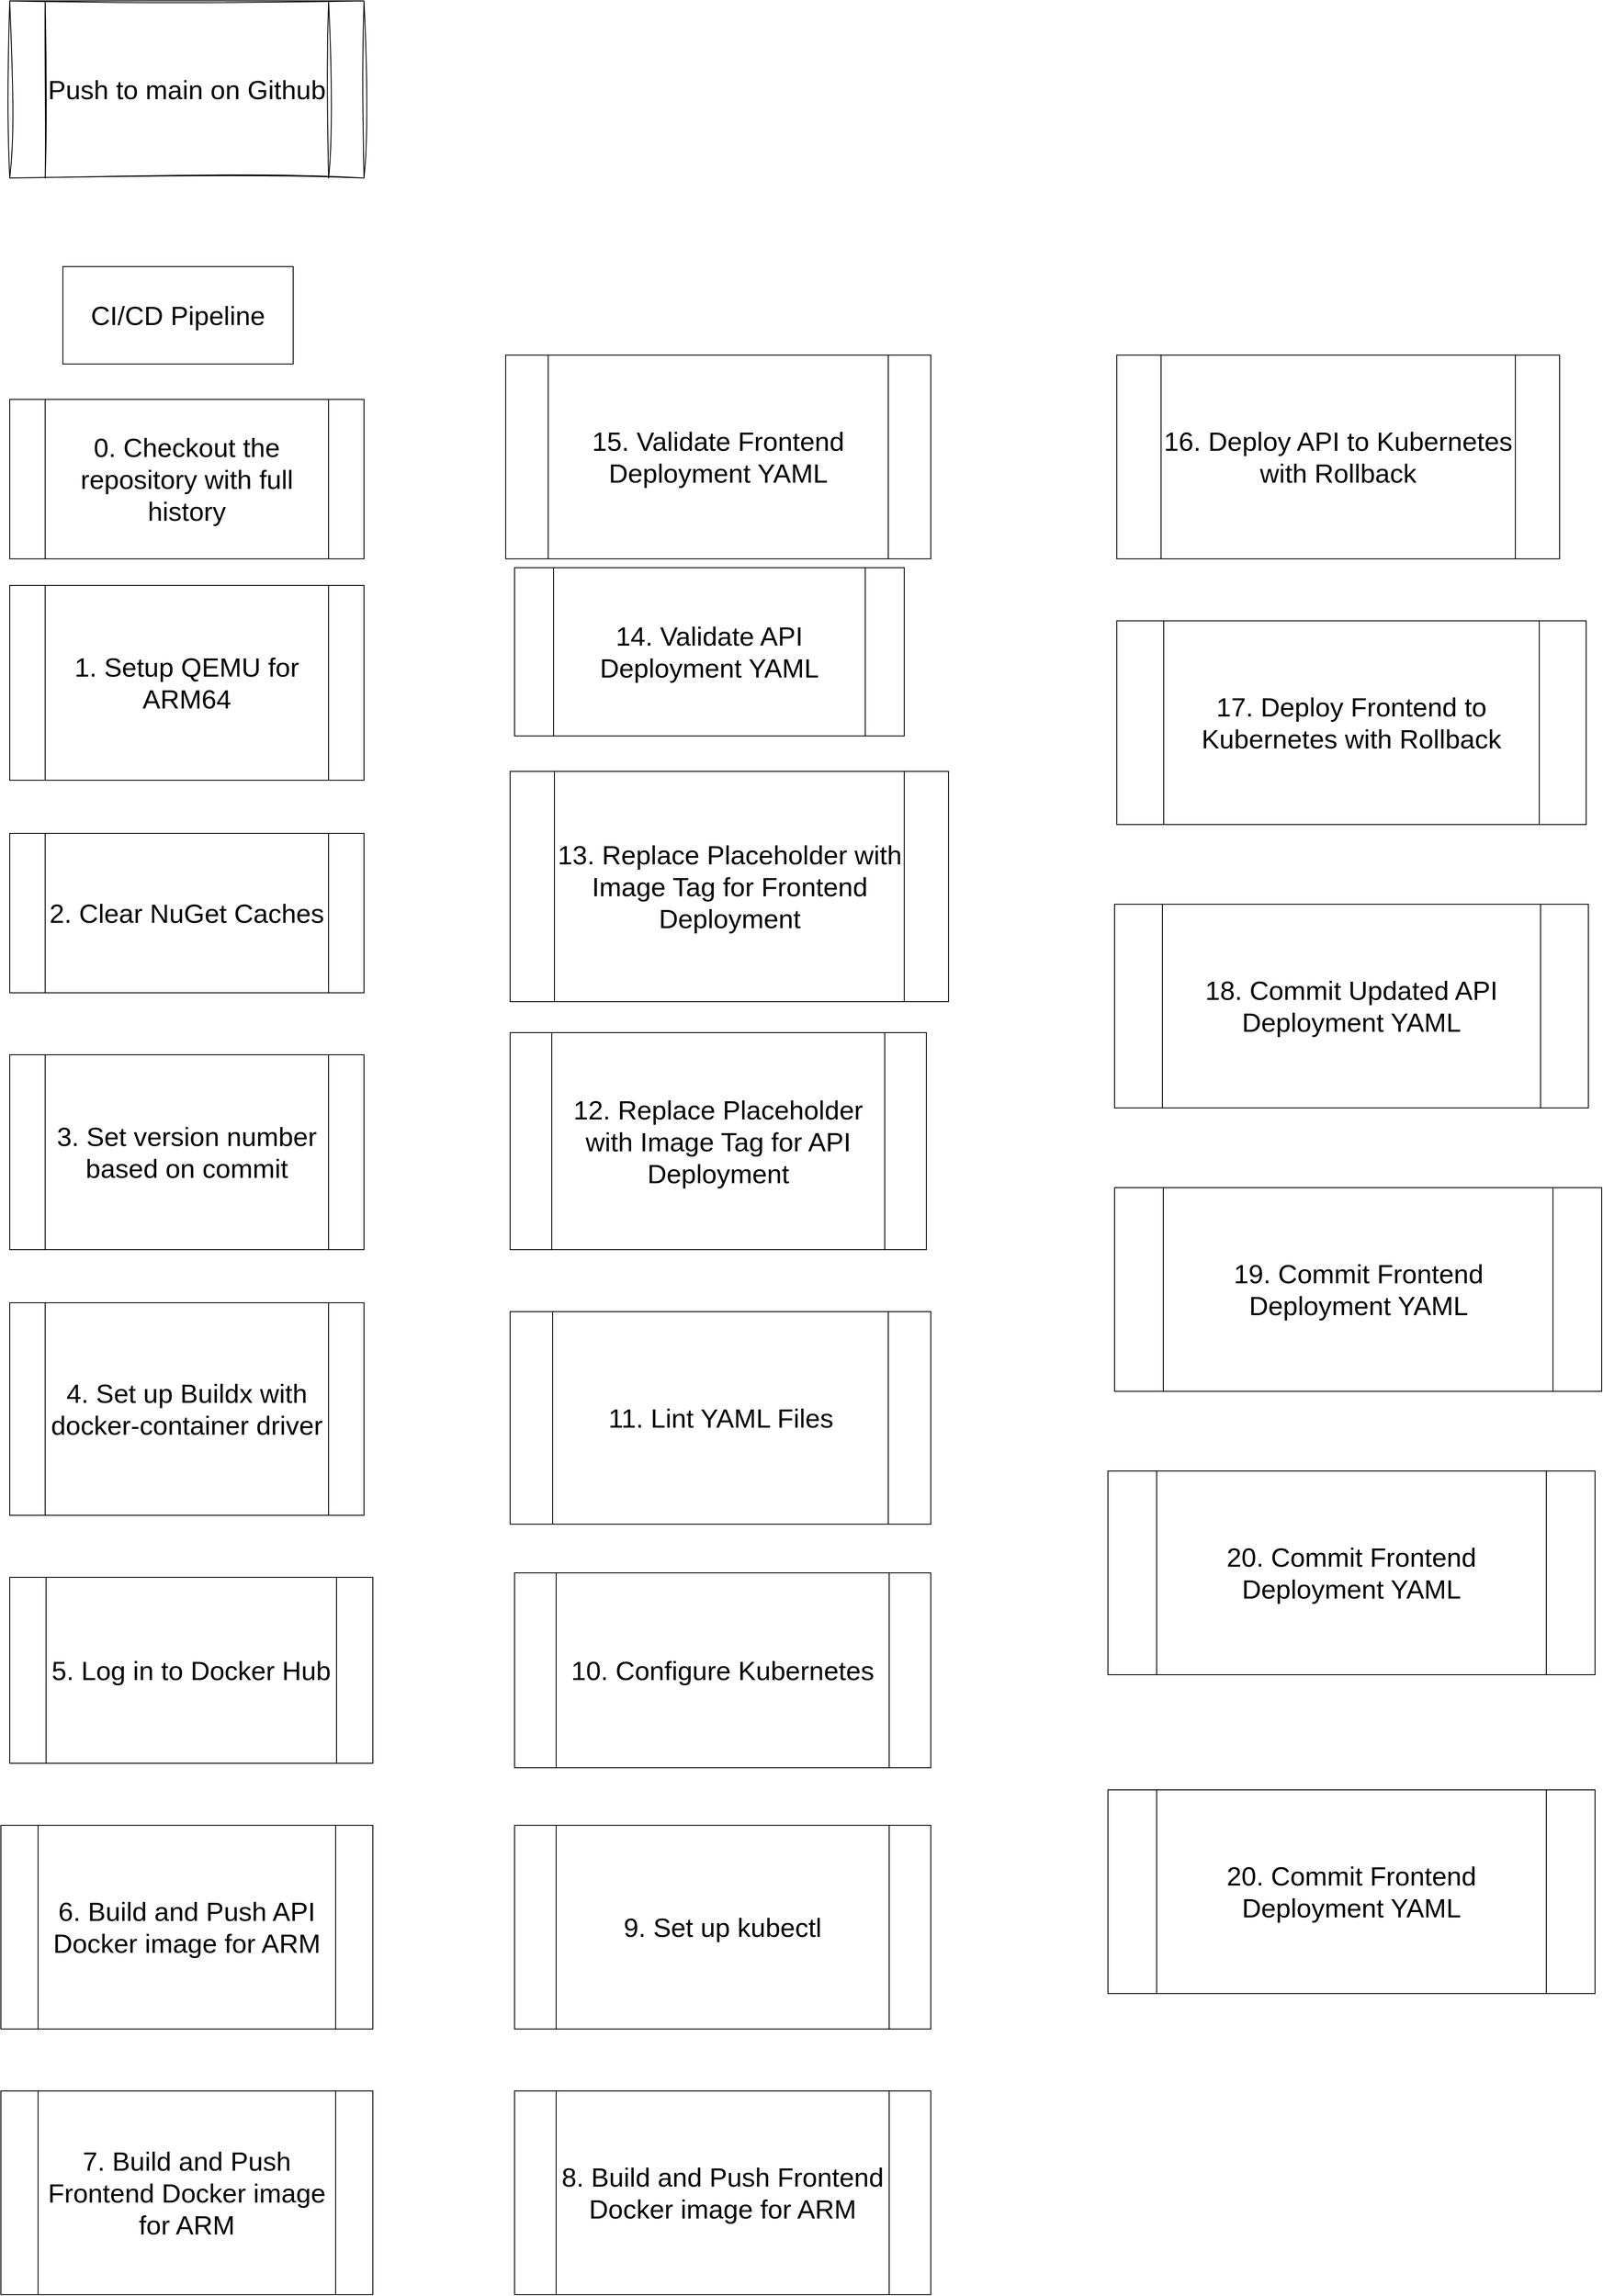 <mxfile version="25.0.3">
  <diagram name="Page-1" id="r4NMVydD2Xu7vVgViuR1">
    <mxGraphModel dx="6210" dy="8095" grid="1" gridSize="10" guides="1" tooltips="1" connect="1" arrows="1" fold="1" page="1" pageScale="1" pageWidth="3000" pageHeight="4000" math="0" shadow="0">
      <root>
        <mxCell id="0" />
        <mxCell id="1" parent="0" />
        <mxCell id="pb-QOjSHvFlhCj56YCVK-3" value="&lt;span style=&quot;font-size: 30px;&quot;&gt;Push to main on Github&lt;/span&gt;" style="shape=process;whiteSpace=wrap;html=1;backgroundOutline=1;sketch=1;curveFitting=1;jiggle=2;" vertex="1" parent="1">
          <mxGeometry x="170" y="-3910" width="400" height="200" as="geometry" />
        </mxCell>
        <mxCell id="pb-QOjSHvFlhCj56YCVK-5" value="&lt;font style=&quot;font-size: 30px;&quot;&gt;0. Checkout the repository with full history&lt;/font&gt;" style="shape=process;whiteSpace=wrap;html=1;backgroundOutline=1;" vertex="1" parent="1">
          <mxGeometry x="170" y="-3460" width="400" height="180" as="geometry" />
        </mxCell>
        <mxCell id="pb-QOjSHvFlhCj56YCVK-6" value="&lt;font style=&quot;font-size: 30px;&quot;&gt;1. Setup QEMU for ARM64&lt;/font&gt;" style="shape=process;whiteSpace=wrap;html=1;backgroundOutline=1;" vertex="1" parent="1">
          <mxGeometry x="170" y="-3250" width="400" height="220" as="geometry" />
        </mxCell>
        <mxCell id="pb-QOjSHvFlhCj56YCVK-7" value="&lt;font style=&quot;font-size: 30px;&quot;&gt;2. Clear NuGet Caches&lt;/font&gt;" style="shape=process;whiteSpace=wrap;html=1;backgroundOutline=1;" vertex="1" parent="1">
          <mxGeometry x="170" y="-2970" width="400" height="180" as="geometry" />
        </mxCell>
        <mxCell id="pb-QOjSHvFlhCj56YCVK-9" value="&lt;font style=&quot;font-size: 30px;&quot;&gt;3. Set version number based on commit&lt;/font&gt;" style="shape=process;whiteSpace=wrap;html=1;backgroundOutline=1;" vertex="1" parent="1">
          <mxGeometry x="170" y="-2720" width="400" height="220" as="geometry" />
        </mxCell>
        <mxCell id="pb-QOjSHvFlhCj56YCVK-10" value="&lt;font style=&quot;font-size: 30px;&quot;&gt;4. Set up Buildx&amp;nbsp;with docker-container driver&lt;/font&gt;" style="shape=process;whiteSpace=wrap;html=1;backgroundOutline=1;" vertex="1" parent="1">
          <mxGeometry x="170" y="-2440" width="400" height="240" as="geometry" />
        </mxCell>
        <mxCell id="pb-QOjSHvFlhCj56YCVK-11" value="&lt;font style=&quot;font-size: 30px;&quot;&gt;5.&amp;nbsp;Log in to Docker Hub&lt;/font&gt;" style="shape=process;whiteSpace=wrap;html=1;backgroundOutline=1;" vertex="1" parent="1">
          <mxGeometry x="170" y="-2130" width="410" height="210" as="geometry" />
        </mxCell>
        <mxCell id="pb-QOjSHvFlhCj56YCVK-13" value="&lt;font style=&quot;font-size: 30px;&quot;&gt;6.&amp;nbsp;Build and Push API Docker image for ARM&lt;/font&gt;" style="shape=process;whiteSpace=wrap;html=1;backgroundOutline=1;" vertex="1" parent="1">
          <mxGeometry x="160" y="-1850" width="420" height="230" as="geometry" />
        </mxCell>
        <mxCell id="pb-QOjSHvFlhCj56YCVK-14" value="&lt;font style=&quot;font-size: 30px;&quot;&gt;7.&amp;nbsp;Build and Push Frontend Docker image for ARM&lt;/font&gt;" style="shape=process;whiteSpace=wrap;html=1;backgroundOutline=1;" vertex="1" parent="1">
          <mxGeometry x="160" y="-1550" width="420" height="230" as="geometry" />
        </mxCell>
        <mxCell id="pb-QOjSHvFlhCj56YCVK-15" value="&lt;font style=&quot;font-size: 30px;&quot;&gt;8.&amp;nbsp;Build and Push Frontend Docker image for ARM&lt;/font&gt;" style="shape=process;whiteSpace=wrap;html=1;backgroundOutline=1;" vertex="1" parent="1">
          <mxGeometry x="740" y="-1550" width="470" height="230" as="geometry" />
        </mxCell>
        <mxCell id="pb-QOjSHvFlhCj56YCVK-16" value="&lt;font style=&quot;font-size: 30px;&quot;&gt;9.&amp;nbsp;Set up kubectl&lt;/font&gt;" style="shape=process;whiteSpace=wrap;html=1;backgroundOutline=1;" vertex="1" parent="1">
          <mxGeometry x="740" y="-1850" width="470" height="230" as="geometry" />
        </mxCell>
        <mxCell id="pb-QOjSHvFlhCj56YCVK-17" value="&lt;font style=&quot;font-size: 30px;&quot;&gt;10.&amp;nbsp;Configure Kubernetes&lt;/font&gt;" style="shape=process;whiteSpace=wrap;html=1;backgroundOutline=1;" vertex="1" parent="1">
          <mxGeometry x="740" y="-2135" width="470" height="220" as="geometry" />
        </mxCell>
        <mxCell id="pb-QOjSHvFlhCj56YCVK-18" value="&lt;font style=&quot;font-size: 30px;&quot;&gt;11.&amp;nbsp;Lint YAML Files&lt;/font&gt;" style="shape=process;whiteSpace=wrap;html=1;backgroundOutline=1;" vertex="1" parent="1">
          <mxGeometry x="735" y="-2430" width="475" height="240" as="geometry" />
        </mxCell>
        <mxCell id="pb-QOjSHvFlhCj56YCVK-19" value="&lt;font style=&quot;font-size: 30px;&quot;&gt;12.&amp;nbsp;Replace Placeholder with Image Tag for API Deployment&lt;/font&gt;" style="shape=process;whiteSpace=wrap;html=1;backgroundOutline=1;" vertex="1" parent="1">
          <mxGeometry x="735" y="-2745" width="470" height="245" as="geometry" />
        </mxCell>
        <mxCell id="pb-QOjSHvFlhCj56YCVK-20" value="&lt;font style=&quot;font-size: 30px;&quot;&gt;13.&amp;nbsp;Replace Placeholder with Image Tag for Frontend Deployment&lt;/font&gt;" style="shape=process;whiteSpace=wrap;html=1;backgroundOutline=1;" vertex="1" parent="1">
          <mxGeometry x="735" y="-3040" width="495" height="260" as="geometry" />
        </mxCell>
        <mxCell id="pb-QOjSHvFlhCj56YCVK-21" value="&lt;font style=&quot;font-size: 30px;&quot;&gt;14.&amp;nbsp;Validate API Deployment YAML&lt;/font&gt;" style="shape=process;whiteSpace=wrap;html=1;backgroundOutline=1;" vertex="1" parent="1">
          <mxGeometry x="740" y="-3270" width="440" height="190" as="geometry" />
        </mxCell>
        <mxCell id="pb-QOjSHvFlhCj56YCVK-22" value="&lt;font style=&quot;font-size: 30px;&quot;&gt;15.&amp;nbsp;Validate Frontend Deployment YAML&lt;/font&gt;" style="shape=process;whiteSpace=wrap;html=1;backgroundOutline=1;" vertex="1" parent="1">
          <mxGeometry x="730" y="-3510" width="480" height="230" as="geometry" />
        </mxCell>
        <mxCell id="pb-QOjSHvFlhCj56YCVK-23" value="&lt;font style=&quot;font-size: 30px;&quot;&gt;16.&amp;nbsp;Deploy API to Kubernetes with Rollback&lt;/font&gt;" style="shape=process;whiteSpace=wrap;html=1;backgroundOutline=1;" vertex="1" parent="1">
          <mxGeometry x="1420" y="-3510" width="500" height="230" as="geometry" />
        </mxCell>
        <mxCell id="pb-QOjSHvFlhCj56YCVK-24" value="&lt;font style=&quot;font-size: 30px;&quot;&gt;17.&amp;nbsp;Deploy Frontend to Kubernetes with Rollback&lt;/font&gt;" style="shape=process;whiteSpace=wrap;html=1;backgroundOutline=1;" vertex="1" parent="1">
          <mxGeometry x="1420" y="-3210" width="530" height="230" as="geometry" />
        </mxCell>
        <mxCell id="pb-QOjSHvFlhCj56YCVK-25" value="&lt;font style=&quot;font-size: 30px;&quot;&gt;18.&amp;nbsp;Commit Updated API Deployment YAML&lt;/font&gt;" style="shape=process;whiteSpace=wrap;html=1;backgroundOutline=1;" vertex="1" parent="1">
          <mxGeometry x="1417.5" y="-2890" width="535" height="230" as="geometry" />
        </mxCell>
        <mxCell id="pb-QOjSHvFlhCj56YCVK-26" value="&lt;font style=&quot;font-size: 30px;&quot;&gt;19.&amp;nbsp;Commit Frontend Deployment YAML&lt;/font&gt;" style="shape=process;whiteSpace=wrap;html=1;backgroundOutline=1;" vertex="1" parent="1">
          <mxGeometry x="1417.5" y="-2570" width="550" height="230" as="geometry" />
        </mxCell>
        <mxCell id="pb-QOjSHvFlhCj56YCVK-27" value="&lt;font style=&quot;font-size: 30px;&quot;&gt;20.&amp;nbsp;Commit Frontend Deployment YAML&lt;/font&gt;" style="shape=process;whiteSpace=wrap;html=1;backgroundOutline=1;" vertex="1" parent="1">
          <mxGeometry x="1410" y="-2250" width="550" height="230" as="geometry" />
        </mxCell>
        <mxCell id="pb-QOjSHvFlhCj56YCVK-30" value="&lt;font style=&quot;font-size: 30px;&quot;&gt;20.&amp;nbsp;Commit Frontend Deployment YAML&lt;/font&gt;" style="shape=process;whiteSpace=wrap;html=1;backgroundOutline=1;" vertex="1" parent="1">
          <mxGeometry x="1410" y="-1890" width="550" height="230" as="geometry" />
        </mxCell>
        <mxCell id="pb-QOjSHvFlhCj56YCVK-31" value="&lt;font style=&quot;font-size: 30px;&quot;&gt;CI/CD Pipeline&lt;/font&gt;" style="rounded=0;whiteSpace=wrap;html=1;" vertex="1" parent="1">
          <mxGeometry x="230" y="-3610" width="260" height="110" as="geometry" />
        </mxCell>
      </root>
    </mxGraphModel>
  </diagram>
</mxfile>
